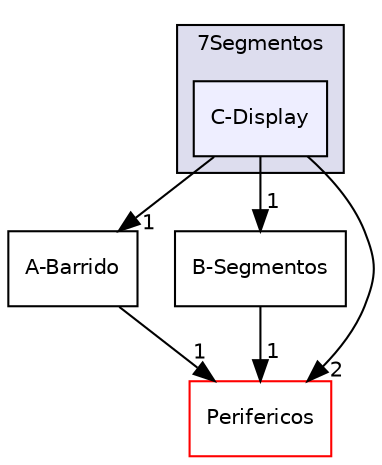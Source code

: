 digraph "E:/Agustin/Escritorio/MCUexpresso/KitLPC845-C++/src/Drivers/Hardware/02-Displays/7Segmentos/C-Display" {
  compound=true
  node [ fontsize="10", fontname="Helvetica"];
  edge [ labelfontsize="10", labelfontname="Helvetica"];
  subgraph clusterdir_6f52b4b1ba388d7141328ee2524c9948 {
    graph [ bgcolor="#ddddee", pencolor="black", label="7Segmentos" fontname="Helvetica", fontsize="10", URL="dir_6f52b4b1ba388d7141328ee2524c9948.html"]
  dir_20af0994fb693dc5751fd7ccd0f3c11d [shape=box, label="C-Display", style="filled", fillcolor="#eeeeff", pencolor="black", URL="dir_20af0994fb693dc5751fd7ccd0f3c11d.html"];
  }
  dir_93c1535c6de2115d9cd14b39863781e6 [shape=box label="A-Barrido" URL="dir_93c1535c6de2115d9cd14b39863781e6.html"];
  dir_fb9c8ddf1ff5f1fb8933c3c3d558ac9f [shape=box label="B-Segmentos" URL="dir_fb9c8ddf1ff5f1fb8933c3c3d558ac9f.html"];
  dir_fddceb55b13f36ba841fc9095bbfed65 [shape=box label="Perifericos" fillcolor="white" style="filled" color="red" URL="dir_fddceb55b13f36ba841fc9095bbfed65.html"];
  dir_93c1535c6de2115d9cd14b39863781e6->dir_fddceb55b13f36ba841fc9095bbfed65 [headlabel="1", labeldistance=1.5 headhref="dir_000006_000016.html"];
  dir_20af0994fb693dc5751fd7ccd0f3c11d->dir_93c1535c6de2115d9cd14b39863781e6 [headlabel="1", labeldistance=1.5 headhref="dir_000008_000006.html"];
  dir_20af0994fb693dc5751fd7ccd0f3c11d->dir_fb9c8ddf1ff5f1fb8933c3c3d558ac9f [headlabel="1", labeldistance=1.5 headhref="dir_000008_000007.html"];
  dir_20af0994fb693dc5751fd7ccd0f3c11d->dir_fddceb55b13f36ba841fc9095bbfed65 [headlabel="2", labeldistance=1.5 headhref="dir_000008_000016.html"];
  dir_fb9c8ddf1ff5f1fb8933c3c3d558ac9f->dir_fddceb55b13f36ba841fc9095bbfed65 [headlabel="1", labeldistance=1.5 headhref="dir_000007_000016.html"];
}
